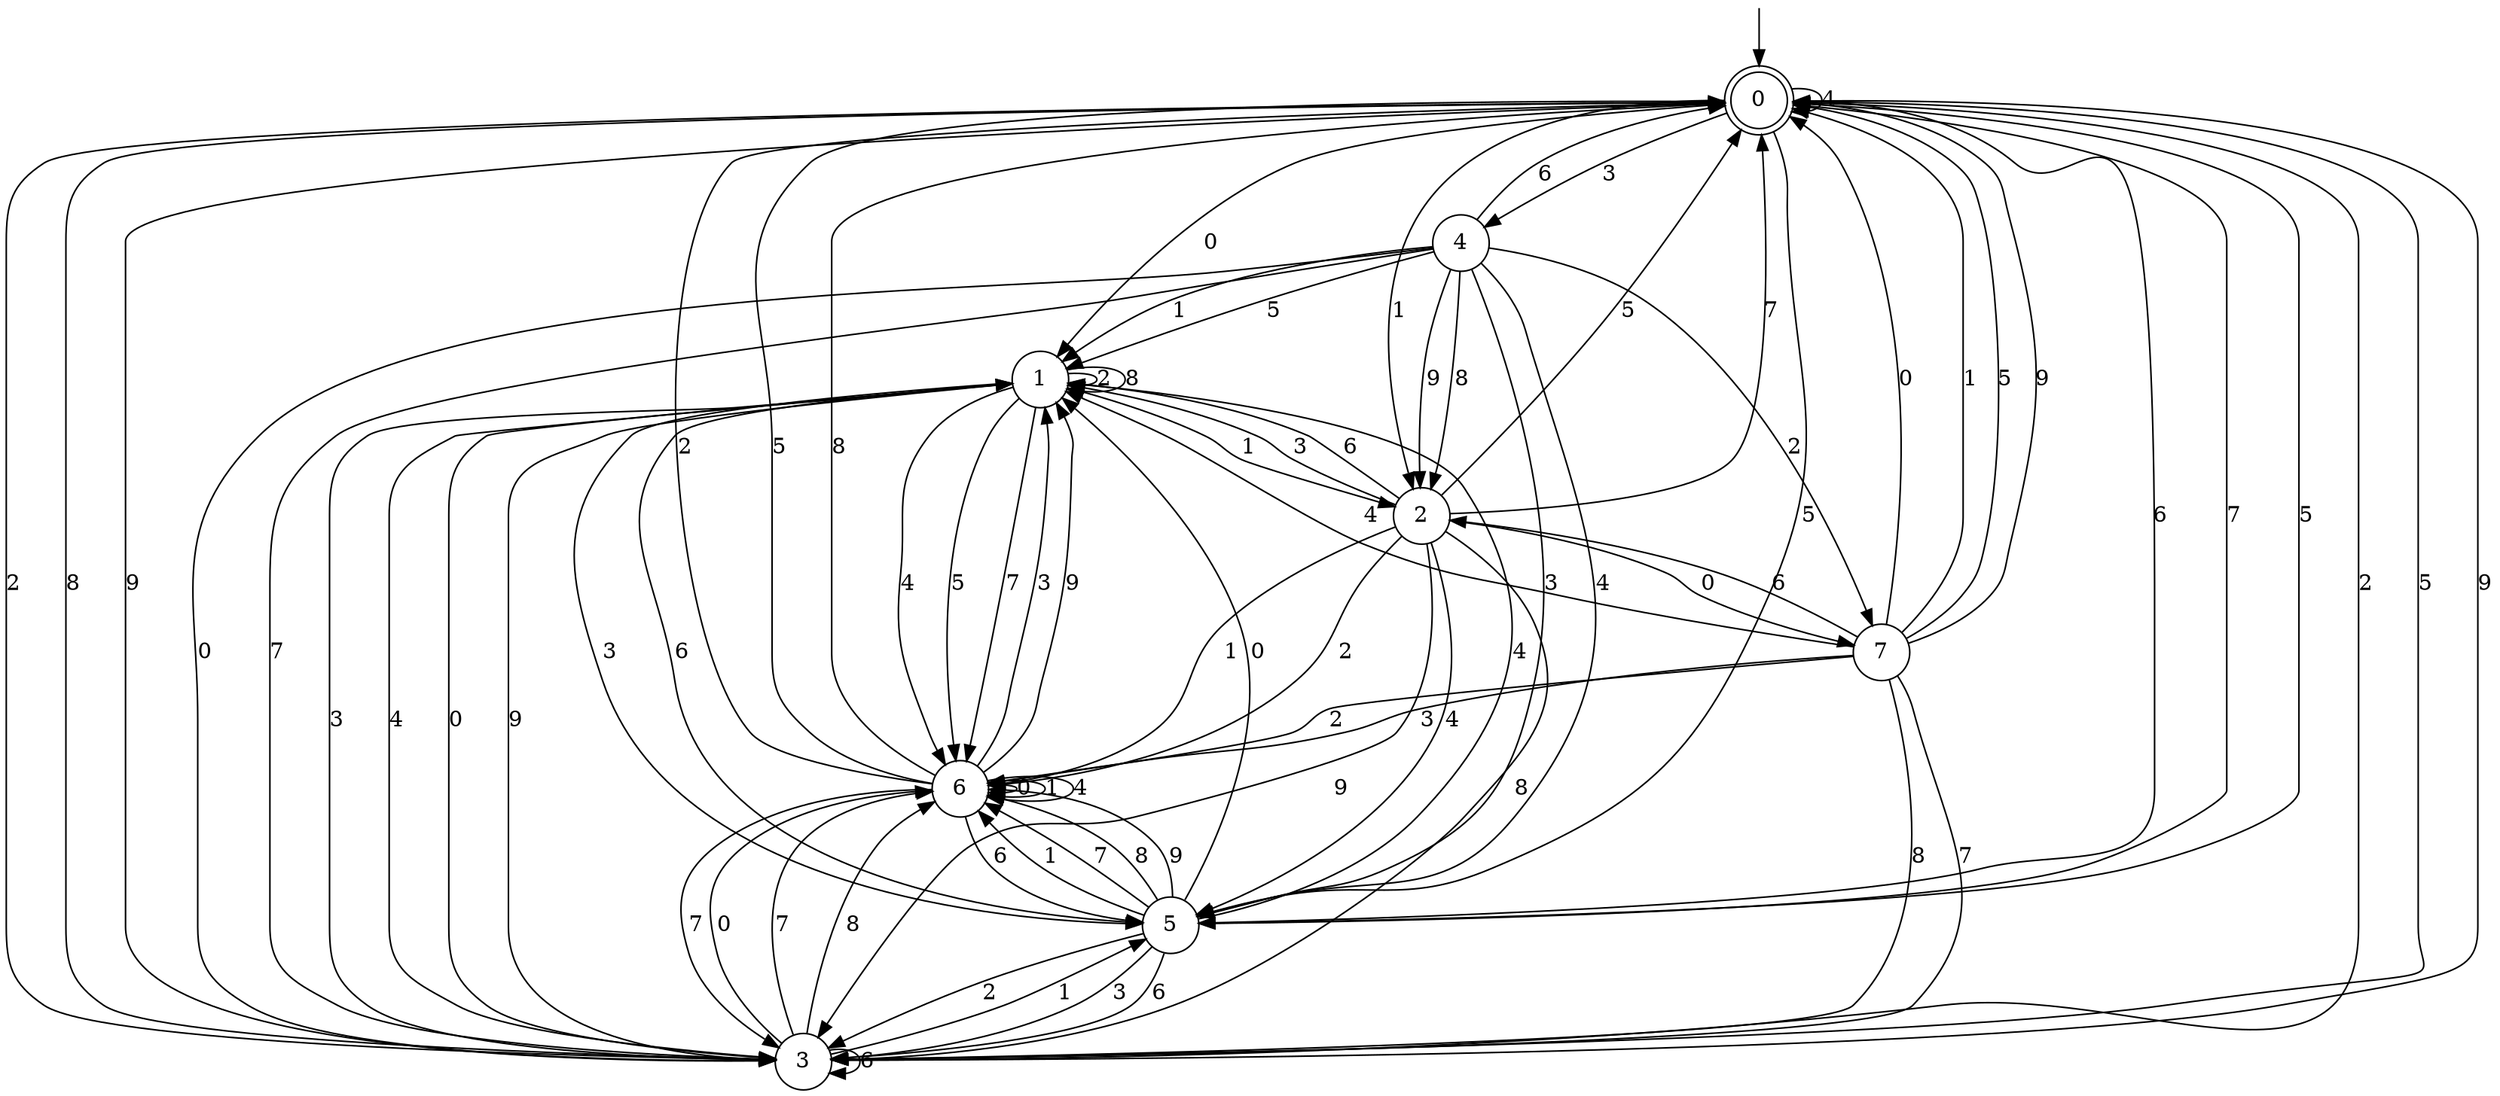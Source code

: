 digraph g {

	s0 [shape="doublecircle" label="0"];
	s1 [shape="circle" label="1"];
	s2 [shape="circle" label="2"];
	s3 [shape="circle" label="3"];
	s4 [shape="circle" label="4"];
	s5 [shape="circle" label="5"];
	s6 [shape="circle" label="6"];
	s7 [shape="circle" label="7"];
	s0 -> s1 [label="0"];
	s0 -> s2 [label="1"];
	s0 -> s3 [label="2"];
	s0 -> s4 [label="3"];
	s0 -> s0 [label="4"];
	s0 -> s5 [label="5"];
	s0 -> s5 [label="6"];
	s0 -> s5 [label="7"];
	s0 -> s3 [label="8"];
	s0 -> s3 [label="9"];
	s1 -> s3 [label="0"];
	s1 -> s2 [label="1"];
	s1 -> s1 [label="2"];
	s1 -> s5 [label="3"];
	s1 -> s6 [label="4"];
	s1 -> s6 [label="5"];
	s1 -> s5 [label="6"];
	s1 -> s6 [label="7"];
	s1 -> s1 [label="8"];
	s1 -> s3 [label="9"];
	s2 -> s7 [label="0"];
	s2 -> s6 [label="1"];
	s2 -> s6 [label="2"];
	s2 -> s1 [label="3"];
	s2 -> s5 [label="4"];
	s2 -> s0 [label="5"];
	s2 -> s1 [label="6"];
	s2 -> s0 [label="7"];
	s2 -> s3 [label="8"];
	s2 -> s3 [label="9"];
	s3 -> s6 [label="0"];
	s3 -> s5 [label="1"];
	s3 -> s0 [label="2"];
	s3 -> s1 [label="3"];
	s3 -> s1 [label="4"];
	s3 -> s0 [label="5"];
	s3 -> s3 [label="6"];
	s3 -> s6 [label="7"];
	s3 -> s6 [label="8"];
	s3 -> s0 [label="9"];
	s4 -> s3 [label="0"];
	s4 -> s1 [label="1"];
	s4 -> s7 [label="2"];
	s4 -> s5 [label="3"];
	s4 -> s5 [label="4"];
	s4 -> s1 [label="5"];
	s4 -> s0 [label="6"];
	s4 -> s3 [label="7"];
	s4 -> s2 [label="8"];
	s4 -> s2 [label="9"];
	s5 -> s1 [label="0"];
	s5 -> s6 [label="1"];
	s5 -> s3 [label="2"];
	s5 -> s3 [label="3"];
	s5 -> s1 [label="4"];
	s5 -> s0 [label="5"];
	s5 -> s3 [label="6"];
	s5 -> s6 [label="7"];
	s5 -> s6 [label="8"];
	s5 -> s6 [label="9"];
	s6 -> s6 [label="0"];
	s6 -> s6 [label="1"];
	s6 -> s0 [label="2"];
	s6 -> s1 [label="3"];
	s6 -> s6 [label="4"];
	s6 -> s0 [label="5"];
	s6 -> s5 [label="6"];
	s6 -> s3 [label="7"];
	s6 -> s0 [label="8"];
	s6 -> s1 [label="9"];
	s7 -> s0 [label="0"];
	s7 -> s0 [label="1"];
	s7 -> s6 [label="2"];
	s7 -> s6 [label="3"];
	s7 -> s1 [label="4"];
	s7 -> s0 [label="5"];
	s7 -> s2 [label="6"];
	s7 -> s3 [label="7"];
	s7 -> s3 [label="8"];
	s7 -> s0 [label="9"];

__start0 [label="" shape="none" width="0" height="0"];
__start0 -> s0;

}
